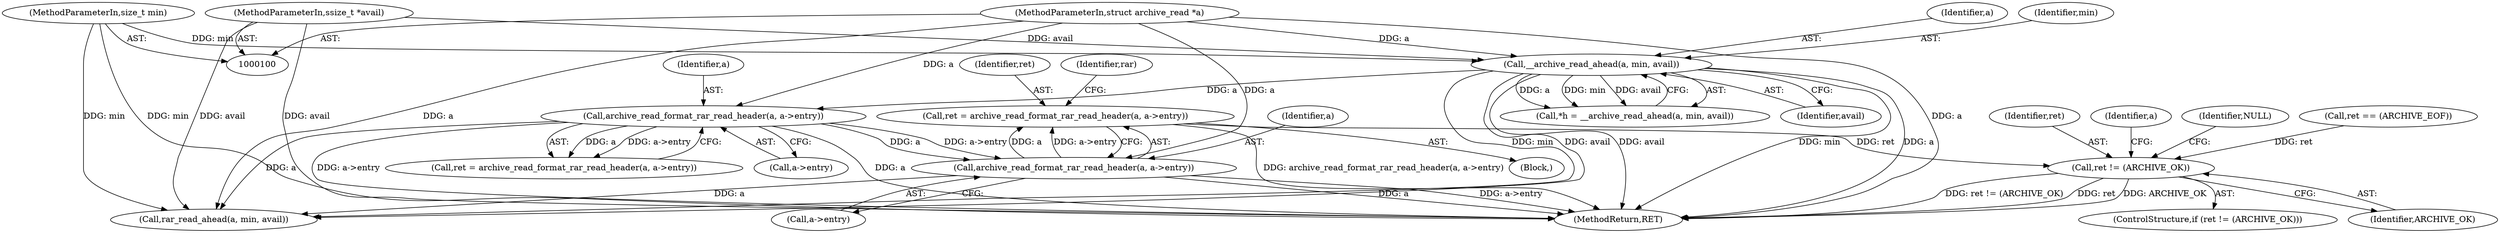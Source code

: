 digraph "0_libarchive_bfcfe6f04ed20db2504db8a254d1f40a1d84eb28@API" {
"1000214" [label="(Call,ret = archive_read_format_rar_read_header(a, a->entry))"];
"1000216" [label="(Call,archive_read_format_rar_read_header(a, a->entry))"];
"1000199" [label="(Call,archive_read_format_rar_read_header(a, a->entry))"];
"1000118" [label="(Call,__archive_read_ahead(a, min, avail))"];
"1000101" [label="(MethodParameterIn,struct archive_read *a)"];
"1000102" [label="(MethodParameterIn,size_t min)"];
"1000103" [label="(MethodParameterIn,ssize_t *avail)"];
"1000227" [label="(Call,ret != (ARCHIVE_OK))"];
"1000201" [label="(Call,a->entry)"];
"1000217" [label="(Identifier,a)"];
"1000214" [label="(Call,ret = archive_read_format_rar_read_header(a, a->entry))"];
"1000227" [label="(Call,ret != (ARCHIVE_OK))"];
"1000228" [label="(Identifier,ret)"];
"1000239" [label="(MethodReturn,RET)"];
"1000226" [label="(ControlStructure,if (ret != (ARCHIVE_OK)))"];
"1000216" [label="(Call,archive_read_format_rar_read_header(a, a->entry))"];
"1000229" [label="(Identifier,ARCHIVE_OK)"];
"1000116" [label="(Call,*h = __archive_read_ahead(a, min, avail))"];
"1000215" [label="(Identifier,ret)"];
"1000199" [label="(Call,archive_read_format_rar_read_header(a, a->entry))"];
"1000120" [label="(Identifier,min)"];
"1000101" [label="(MethodParameterIn,struct archive_read *a)"];
"1000234" [label="(Identifier,a)"];
"1000200" [label="(Identifier,a)"];
"1000231" [label="(Identifier,NULL)"];
"1000103" [label="(MethodParameterIn,ssize_t *avail)"];
"1000208" [label="(Block,)"];
"1000118" [label="(Call,__archive_read_ahead(a, min, avail))"];
"1000205" [label="(Call,ret == (ARCHIVE_EOF))"];
"1000197" [label="(Call,ret = archive_read_format_rar_read_header(a, a->entry))"];
"1000121" [label="(Identifier,avail)"];
"1000119" [label="(Identifier,a)"];
"1000218" [label="(Call,a->entry)"];
"1000223" [label="(Identifier,rar)"];
"1000233" [label="(Call,rar_read_ahead(a, min, avail))"];
"1000102" [label="(MethodParameterIn,size_t min)"];
"1000214" -> "1000208"  [label="AST: "];
"1000214" -> "1000216"  [label="CFG: "];
"1000215" -> "1000214"  [label="AST: "];
"1000216" -> "1000214"  [label="AST: "];
"1000223" -> "1000214"  [label="CFG: "];
"1000214" -> "1000239"  [label="DDG: archive_read_format_rar_read_header(a, a->entry)"];
"1000216" -> "1000214"  [label="DDG: a"];
"1000216" -> "1000214"  [label="DDG: a->entry"];
"1000214" -> "1000227"  [label="DDG: ret"];
"1000216" -> "1000218"  [label="CFG: "];
"1000217" -> "1000216"  [label="AST: "];
"1000218" -> "1000216"  [label="AST: "];
"1000216" -> "1000239"  [label="DDG: a"];
"1000216" -> "1000239"  [label="DDG: a->entry"];
"1000199" -> "1000216"  [label="DDG: a"];
"1000199" -> "1000216"  [label="DDG: a->entry"];
"1000101" -> "1000216"  [label="DDG: a"];
"1000216" -> "1000233"  [label="DDG: a"];
"1000199" -> "1000197"  [label="AST: "];
"1000199" -> "1000201"  [label="CFG: "];
"1000200" -> "1000199"  [label="AST: "];
"1000201" -> "1000199"  [label="AST: "];
"1000197" -> "1000199"  [label="CFG: "];
"1000199" -> "1000239"  [label="DDG: a->entry"];
"1000199" -> "1000239"  [label="DDG: a"];
"1000199" -> "1000197"  [label="DDG: a"];
"1000199" -> "1000197"  [label="DDG: a->entry"];
"1000118" -> "1000199"  [label="DDG: a"];
"1000101" -> "1000199"  [label="DDG: a"];
"1000199" -> "1000233"  [label="DDG: a"];
"1000118" -> "1000116"  [label="AST: "];
"1000118" -> "1000121"  [label="CFG: "];
"1000119" -> "1000118"  [label="AST: "];
"1000120" -> "1000118"  [label="AST: "];
"1000121" -> "1000118"  [label="AST: "];
"1000116" -> "1000118"  [label="CFG: "];
"1000118" -> "1000239"  [label="DDG: avail"];
"1000118" -> "1000239"  [label="DDG: min"];
"1000118" -> "1000239"  [label="DDG: a"];
"1000118" -> "1000116"  [label="DDG: a"];
"1000118" -> "1000116"  [label="DDG: min"];
"1000118" -> "1000116"  [label="DDG: avail"];
"1000101" -> "1000118"  [label="DDG: a"];
"1000102" -> "1000118"  [label="DDG: min"];
"1000103" -> "1000118"  [label="DDG: avail"];
"1000118" -> "1000233"  [label="DDG: min"];
"1000118" -> "1000233"  [label="DDG: avail"];
"1000101" -> "1000100"  [label="AST: "];
"1000101" -> "1000239"  [label="DDG: a"];
"1000101" -> "1000233"  [label="DDG: a"];
"1000102" -> "1000100"  [label="AST: "];
"1000102" -> "1000239"  [label="DDG: min"];
"1000102" -> "1000233"  [label="DDG: min"];
"1000103" -> "1000100"  [label="AST: "];
"1000103" -> "1000239"  [label="DDG: avail"];
"1000103" -> "1000233"  [label="DDG: avail"];
"1000227" -> "1000226"  [label="AST: "];
"1000227" -> "1000229"  [label="CFG: "];
"1000228" -> "1000227"  [label="AST: "];
"1000229" -> "1000227"  [label="AST: "];
"1000231" -> "1000227"  [label="CFG: "];
"1000234" -> "1000227"  [label="CFG: "];
"1000227" -> "1000239"  [label="DDG: ret != (ARCHIVE_OK)"];
"1000227" -> "1000239"  [label="DDG: ret"];
"1000227" -> "1000239"  [label="DDG: ARCHIVE_OK"];
"1000205" -> "1000227"  [label="DDG: ret"];
}

